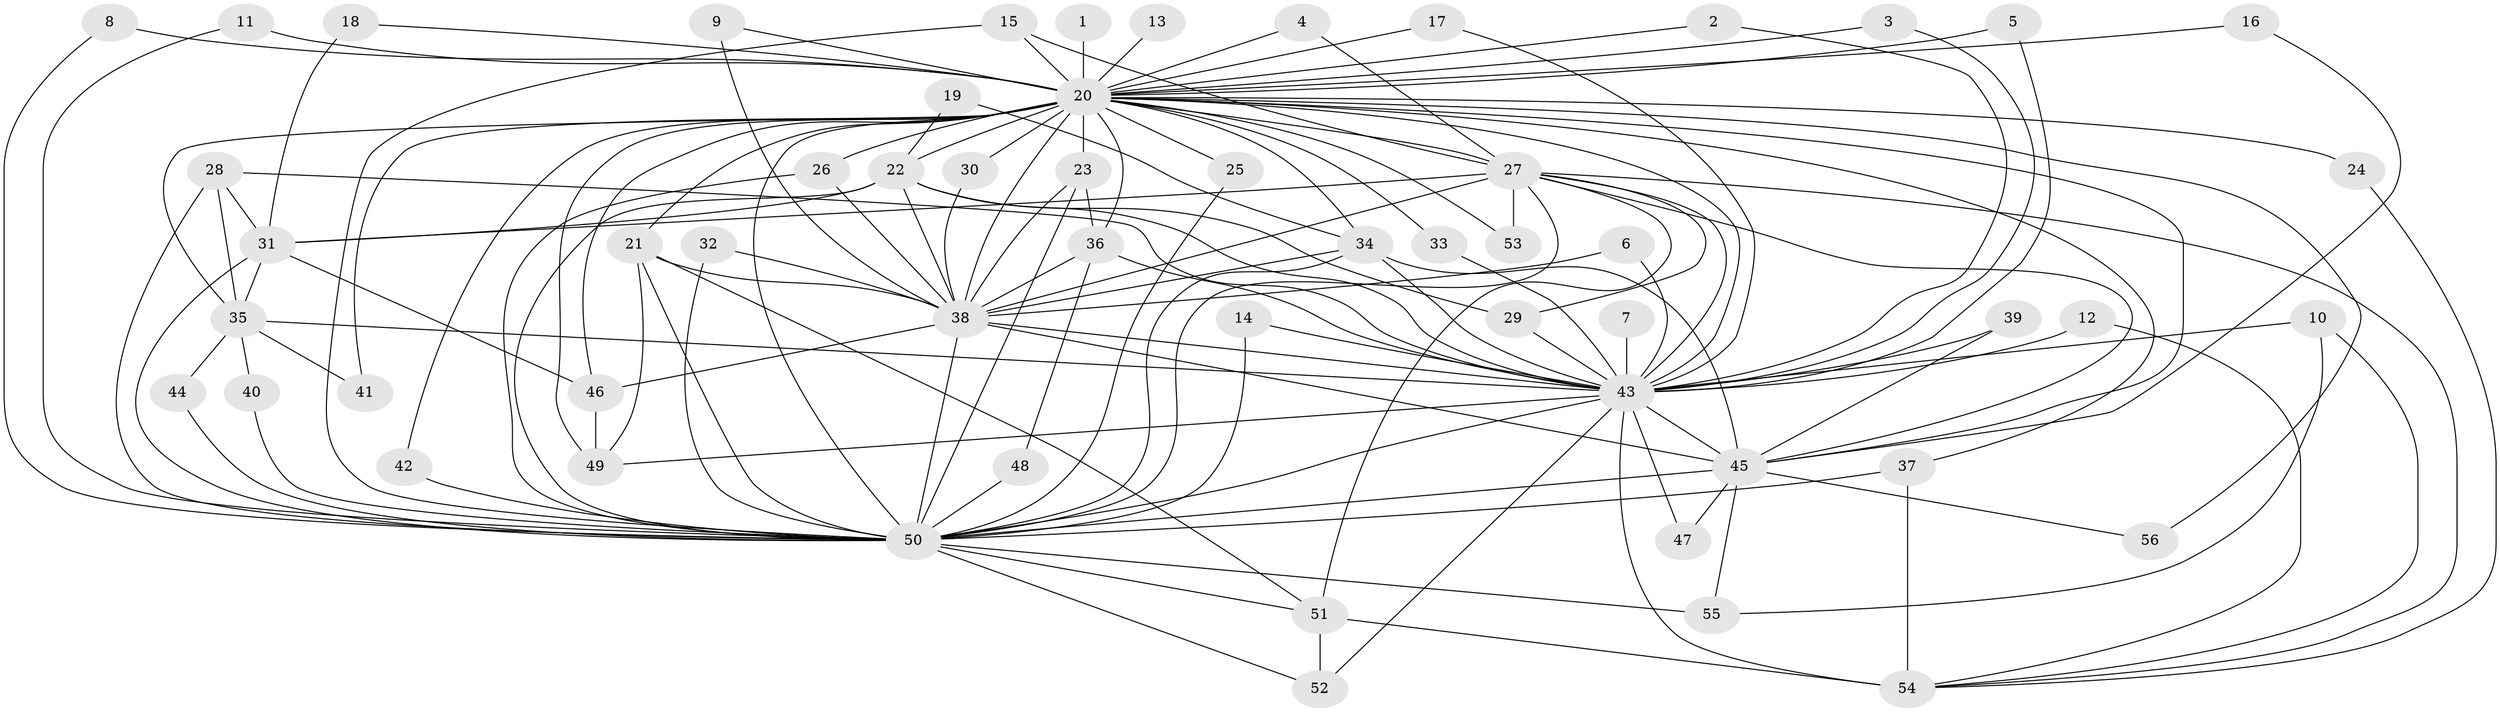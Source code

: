 // original degree distribution, {29: 0.008928571428571428, 17: 0.017857142857142856, 19: 0.008928571428571428, 27: 0.008928571428571428, 15: 0.008928571428571428, 21: 0.008928571428571428, 20: 0.008928571428571428, 42: 0.008928571428571428, 14: 0.008928571428571428, 6: 0.008928571428571428, 2: 0.5803571428571429, 10: 0.008928571428571428, 5: 0.026785714285714284, 3: 0.17857142857142858, 4: 0.08928571428571429, 9: 0.008928571428571428, 7: 0.008928571428571428}
// Generated by graph-tools (version 1.1) at 2025/49/03/09/25 03:49:40]
// undirected, 56 vertices, 136 edges
graph export_dot {
graph [start="1"]
  node [color=gray90,style=filled];
  1;
  2;
  3;
  4;
  5;
  6;
  7;
  8;
  9;
  10;
  11;
  12;
  13;
  14;
  15;
  16;
  17;
  18;
  19;
  20;
  21;
  22;
  23;
  24;
  25;
  26;
  27;
  28;
  29;
  30;
  31;
  32;
  33;
  34;
  35;
  36;
  37;
  38;
  39;
  40;
  41;
  42;
  43;
  44;
  45;
  46;
  47;
  48;
  49;
  50;
  51;
  52;
  53;
  54;
  55;
  56;
  1 -- 20 [weight=2.0];
  2 -- 20 [weight=1.0];
  2 -- 43 [weight=1.0];
  3 -- 20 [weight=1.0];
  3 -- 43 [weight=1.0];
  4 -- 20 [weight=1.0];
  4 -- 27 [weight=1.0];
  5 -- 20 [weight=1.0];
  5 -- 43 [weight=1.0];
  6 -- 38 [weight=1.0];
  6 -- 43 [weight=1.0];
  7 -- 43 [weight=2.0];
  8 -- 20 [weight=1.0];
  8 -- 50 [weight=1.0];
  9 -- 20 [weight=1.0];
  9 -- 38 [weight=1.0];
  10 -- 43 [weight=1.0];
  10 -- 54 [weight=1.0];
  10 -- 55 [weight=1.0];
  11 -- 20 [weight=1.0];
  11 -- 50 [weight=1.0];
  12 -- 43 [weight=1.0];
  12 -- 54 [weight=1.0];
  13 -- 20 [weight=2.0];
  14 -- 43 [weight=2.0];
  14 -- 50 [weight=1.0];
  15 -- 20 [weight=1.0];
  15 -- 27 [weight=1.0];
  15 -- 50 [weight=1.0];
  16 -- 20 [weight=1.0];
  16 -- 45 [weight=1.0];
  17 -- 20 [weight=1.0];
  17 -- 43 [weight=1.0];
  18 -- 20 [weight=1.0];
  18 -- 31 [weight=1.0];
  19 -- 22 [weight=1.0];
  19 -- 34 [weight=1.0];
  20 -- 21 [weight=1.0];
  20 -- 22 [weight=1.0];
  20 -- 23 [weight=1.0];
  20 -- 24 [weight=2.0];
  20 -- 25 [weight=2.0];
  20 -- 26 [weight=3.0];
  20 -- 27 [weight=3.0];
  20 -- 30 [weight=2.0];
  20 -- 33 [weight=1.0];
  20 -- 34 [weight=2.0];
  20 -- 35 [weight=2.0];
  20 -- 36 [weight=1.0];
  20 -- 37 [weight=1.0];
  20 -- 38 [weight=3.0];
  20 -- 41 [weight=1.0];
  20 -- 42 [weight=1.0];
  20 -- 43 [weight=6.0];
  20 -- 45 [weight=3.0];
  20 -- 46 [weight=2.0];
  20 -- 49 [weight=2.0];
  20 -- 50 [weight=7.0];
  20 -- 53 [weight=1.0];
  20 -- 56 [weight=1.0];
  21 -- 38 [weight=1.0];
  21 -- 49 [weight=1.0];
  21 -- 50 [weight=1.0];
  21 -- 51 [weight=1.0];
  22 -- 29 [weight=1.0];
  22 -- 31 [weight=1.0];
  22 -- 38 [weight=1.0];
  22 -- 43 [weight=1.0];
  22 -- 50 [weight=1.0];
  23 -- 36 [weight=1.0];
  23 -- 38 [weight=1.0];
  23 -- 50 [weight=1.0];
  24 -- 54 [weight=1.0];
  25 -- 50 [weight=1.0];
  26 -- 38 [weight=1.0];
  26 -- 50 [weight=1.0];
  27 -- 29 [weight=1.0];
  27 -- 31 [weight=2.0];
  27 -- 38 [weight=1.0];
  27 -- 43 [weight=2.0];
  27 -- 45 [weight=1.0];
  27 -- 50 [weight=2.0];
  27 -- 51 [weight=1.0];
  27 -- 53 [weight=1.0];
  27 -- 54 [weight=1.0];
  28 -- 31 [weight=1.0];
  28 -- 35 [weight=1.0];
  28 -- 43 [weight=1.0];
  28 -- 50 [weight=1.0];
  29 -- 43 [weight=2.0];
  30 -- 38 [weight=1.0];
  31 -- 35 [weight=1.0];
  31 -- 46 [weight=1.0];
  31 -- 50 [weight=3.0];
  32 -- 38 [weight=1.0];
  32 -- 50 [weight=1.0];
  33 -- 43 [weight=1.0];
  34 -- 38 [weight=1.0];
  34 -- 43 [weight=1.0];
  34 -- 45 [weight=1.0];
  34 -- 50 [weight=2.0];
  35 -- 40 [weight=1.0];
  35 -- 41 [weight=1.0];
  35 -- 43 [weight=1.0];
  35 -- 44 [weight=1.0];
  36 -- 38 [weight=1.0];
  36 -- 43 [weight=2.0];
  36 -- 48 [weight=1.0];
  37 -- 50 [weight=1.0];
  37 -- 54 [weight=1.0];
  38 -- 43 [weight=2.0];
  38 -- 45 [weight=1.0];
  38 -- 46 [weight=2.0];
  38 -- 50 [weight=2.0];
  39 -- 43 [weight=1.0];
  39 -- 45 [weight=1.0];
  40 -- 50 [weight=1.0];
  42 -- 50 [weight=1.0];
  43 -- 45 [weight=2.0];
  43 -- 47 [weight=1.0];
  43 -- 49 [weight=1.0];
  43 -- 50 [weight=5.0];
  43 -- 52 [weight=1.0];
  43 -- 54 [weight=3.0];
  44 -- 50 [weight=1.0];
  45 -- 47 [weight=1.0];
  45 -- 50 [weight=2.0];
  45 -- 55 [weight=1.0];
  45 -- 56 [weight=1.0];
  46 -- 49 [weight=1.0];
  48 -- 50 [weight=1.0];
  50 -- 51 [weight=1.0];
  50 -- 52 [weight=1.0];
  50 -- 55 [weight=2.0];
  51 -- 52 [weight=2.0];
  51 -- 54 [weight=1.0];
}
